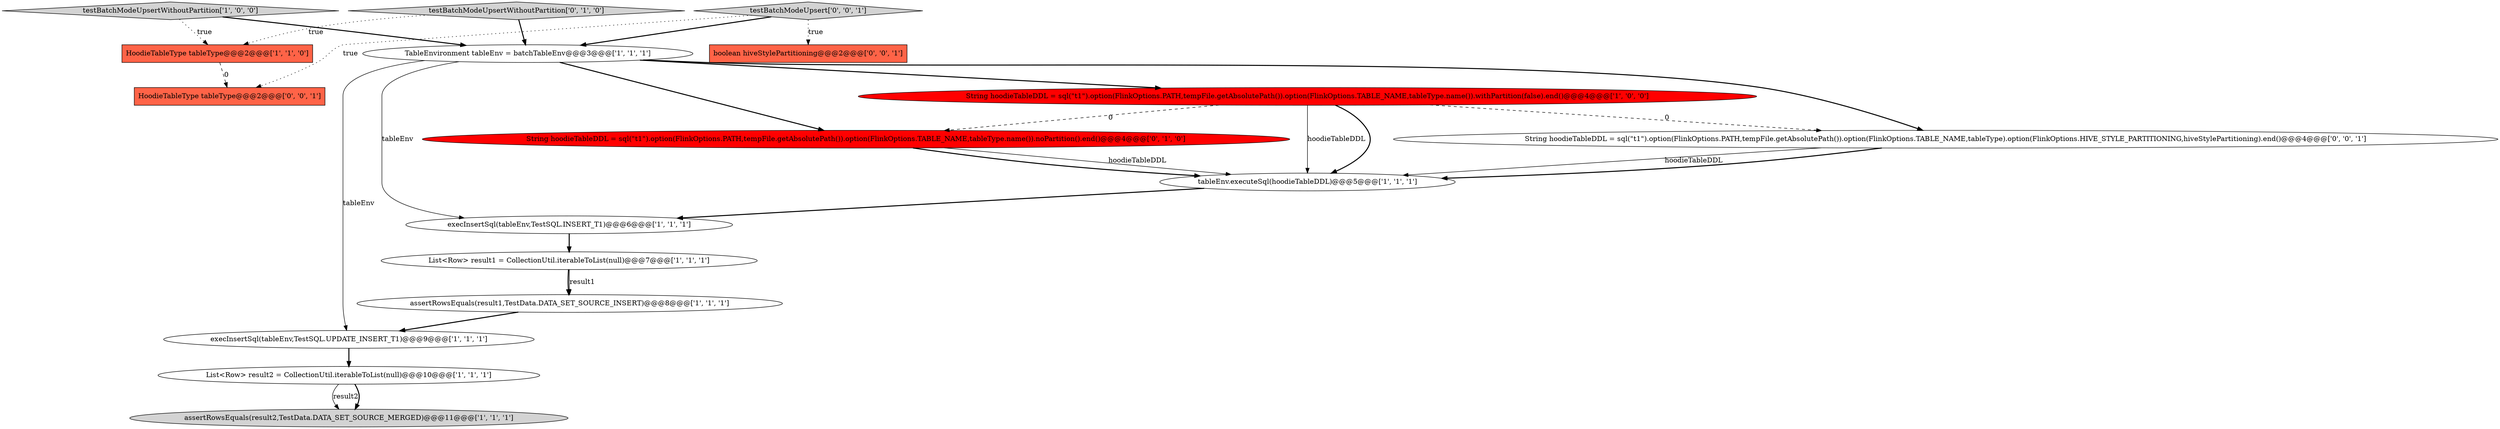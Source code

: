 digraph {
16 [style = filled, label = "HoodieTableType tableType@@@2@@@['0', '0', '1']", fillcolor = tomato, shape = box image = "AAA0AAABBB3BBB"];
5 [style = filled, label = "execInsertSql(tableEnv,TestSQL.INSERT_T1)@@@6@@@['1', '1', '1']", fillcolor = white, shape = ellipse image = "AAA0AAABBB1BBB"];
13 [style = filled, label = "boolean hiveStylePartitioning@@@2@@@['0', '0', '1']", fillcolor = tomato, shape = box image = "AAA0AAABBB3BBB"];
3 [style = filled, label = "TableEnvironment tableEnv = batchTableEnv@@@3@@@['1', '1', '1']", fillcolor = white, shape = ellipse image = "AAA0AAABBB1BBB"];
6 [style = filled, label = "testBatchModeUpsertWithoutPartition['1', '0', '0']", fillcolor = lightgray, shape = diamond image = "AAA0AAABBB1BBB"];
8 [style = filled, label = "HoodieTableType tableType@@@2@@@['1', '1', '0']", fillcolor = tomato, shape = box image = "AAA0AAABBB1BBB"];
11 [style = filled, label = "testBatchModeUpsertWithoutPartition['0', '1', '0']", fillcolor = lightgray, shape = diamond image = "AAA0AAABBB2BBB"];
2 [style = filled, label = "List<Row> result2 = CollectionUtil.iterableToList(null)@@@10@@@['1', '1', '1']", fillcolor = white, shape = ellipse image = "AAA0AAABBB1BBB"];
12 [style = filled, label = "String hoodieTableDDL = sql(\"t1\").option(FlinkOptions.PATH,tempFile.getAbsolutePath()).option(FlinkOptions.TABLE_NAME,tableType.name()).noPartition().end()@@@4@@@['0', '1', '0']", fillcolor = red, shape = ellipse image = "AAA1AAABBB2BBB"];
9 [style = filled, label = "String hoodieTableDDL = sql(\"t1\").option(FlinkOptions.PATH,tempFile.getAbsolutePath()).option(FlinkOptions.TABLE_NAME,tableType.name()).withPartition(false).end()@@@4@@@['1', '0', '0']", fillcolor = red, shape = ellipse image = "AAA1AAABBB1BBB"];
15 [style = filled, label = "String hoodieTableDDL = sql(\"t1\").option(FlinkOptions.PATH,tempFile.getAbsolutePath()).option(FlinkOptions.TABLE_NAME,tableType).option(FlinkOptions.HIVE_STYLE_PARTITIONING,hiveStylePartitioning).end()@@@4@@@['0', '0', '1']", fillcolor = white, shape = ellipse image = "AAA0AAABBB3BBB"];
10 [style = filled, label = "execInsertSql(tableEnv,TestSQL.UPDATE_INSERT_T1)@@@9@@@['1', '1', '1']", fillcolor = white, shape = ellipse image = "AAA0AAABBB1BBB"];
1 [style = filled, label = "tableEnv.executeSql(hoodieTableDDL)@@@5@@@['1', '1', '1']", fillcolor = white, shape = ellipse image = "AAA0AAABBB1BBB"];
0 [style = filled, label = "assertRowsEquals(result2,TestData.DATA_SET_SOURCE_MERGED)@@@11@@@['1', '1', '1']", fillcolor = lightgray, shape = ellipse image = "AAA0AAABBB1BBB"];
14 [style = filled, label = "testBatchModeUpsert['0', '0', '1']", fillcolor = lightgray, shape = diamond image = "AAA0AAABBB3BBB"];
4 [style = filled, label = "List<Row> result1 = CollectionUtil.iterableToList(null)@@@7@@@['1', '1', '1']", fillcolor = white, shape = ellipse image = "AAA0AAABBB1BBB"];
7 [style = filled, label = "assertRowsEquals(result1,TestData.DATA_SET_SOURCE_INSERT)@@@8@@@['1', '1', '1']", fillcolor = white, shape = ellipse image = "AAA0AAABBB1BBB"];
1->5 [style = bold, label=""];
14->3 [style = bold, label=""];
6->3 [style = bold, label=""];
9->1 [style = solid, label="hoodieTableDDL"];
3->5 [style = solid, label="tableEnv"];
8->16 [style = dashed, label="0"];
15->1 [style = solid, label="hoodieTableDDL"];
7->10 [style = bold, label=""];
2->0 [style = solid, label="result2"];
3->15 [style = bold, label=""];
3->12 [style = bold, label=""];
12->1 [style = bold, label=""];
12->1 [style = solid, label="hoodieTableDDL"];
4->7 [style = bold, label=""];
14->13 [style = dotted, label="true"];
3->9 [style = bold, label=""];
14->16 [style = dotted, label="true"];
2->0 [style = bold, label=""];
11->3 [style = bold, label=""];
6->8 [style = dotted, label="true"];
4->7 [style = solid, label="result1"];
5->4 [style = bold, label=""];
3->10 [style = solid, label="tableEnv"];
11->8 [style = dotted, label="true"];
10->2 [style = bold, label=""];
9->12 [style = dashed, label="0"];
9->1 [style = bold, label=""];
9->15 [style = dashed, label="0"];
15->1 [style = bold, label=""];
}
